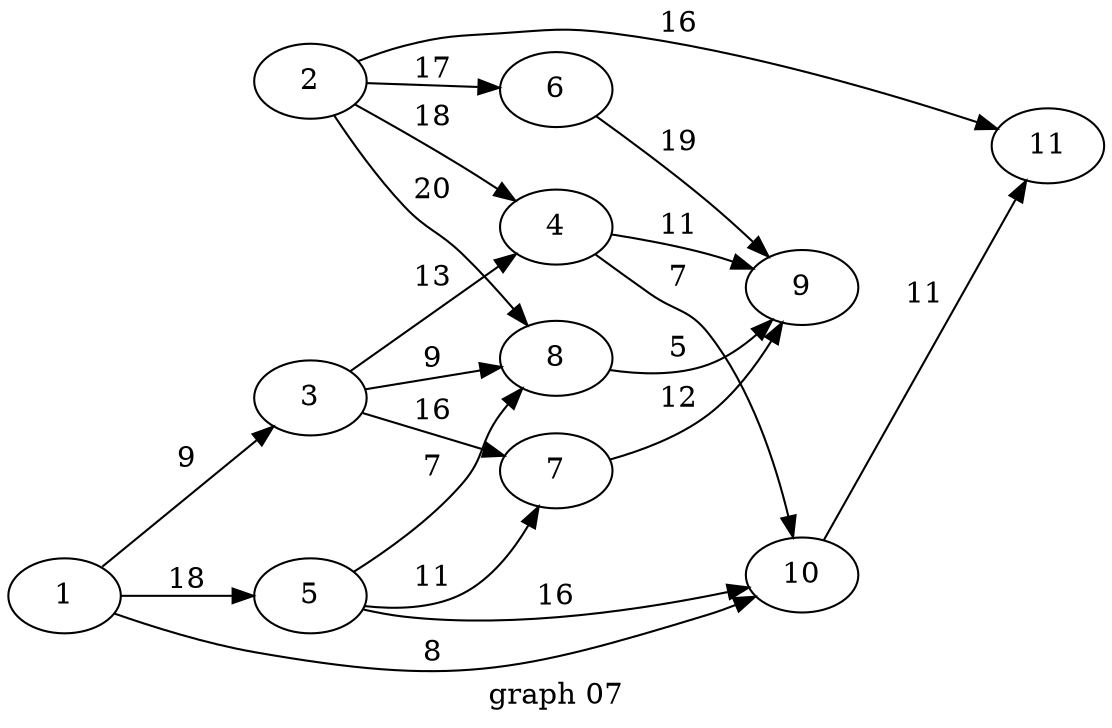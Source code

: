 digraph g{

rankdir = LR

2 -> 6 [label = " 17 "];
2 -> 8 [label = " 20 "];
2 -> 4 [label = " 18 "];
3 -> 4 [label = " 13 "];
3 -> 7 [label = " 16 "];
3 -> 8 [label = " 9 "];
4 -> 10 [label = " 7 "];
4 -> 9 [label = " 11 "];
5 -> 8 [label = " 7 "];
5 -> 10 [label = " 16 "];
5 -> 7 [label = " 11 "];
6 -> 9 [label = " 19 "];
7 -> 9 [label = " 12 "];
8 -> 9 [label = " 5 "];
1 -> 5 [label = " 18 "];
1 -> 3 [label = " 9 "];
1 -> 10 [label = " 8 "];
2 -> 11 [label = " 16 "];
10 -> 11 [label = " 11 "];

label = "graph 07"
}